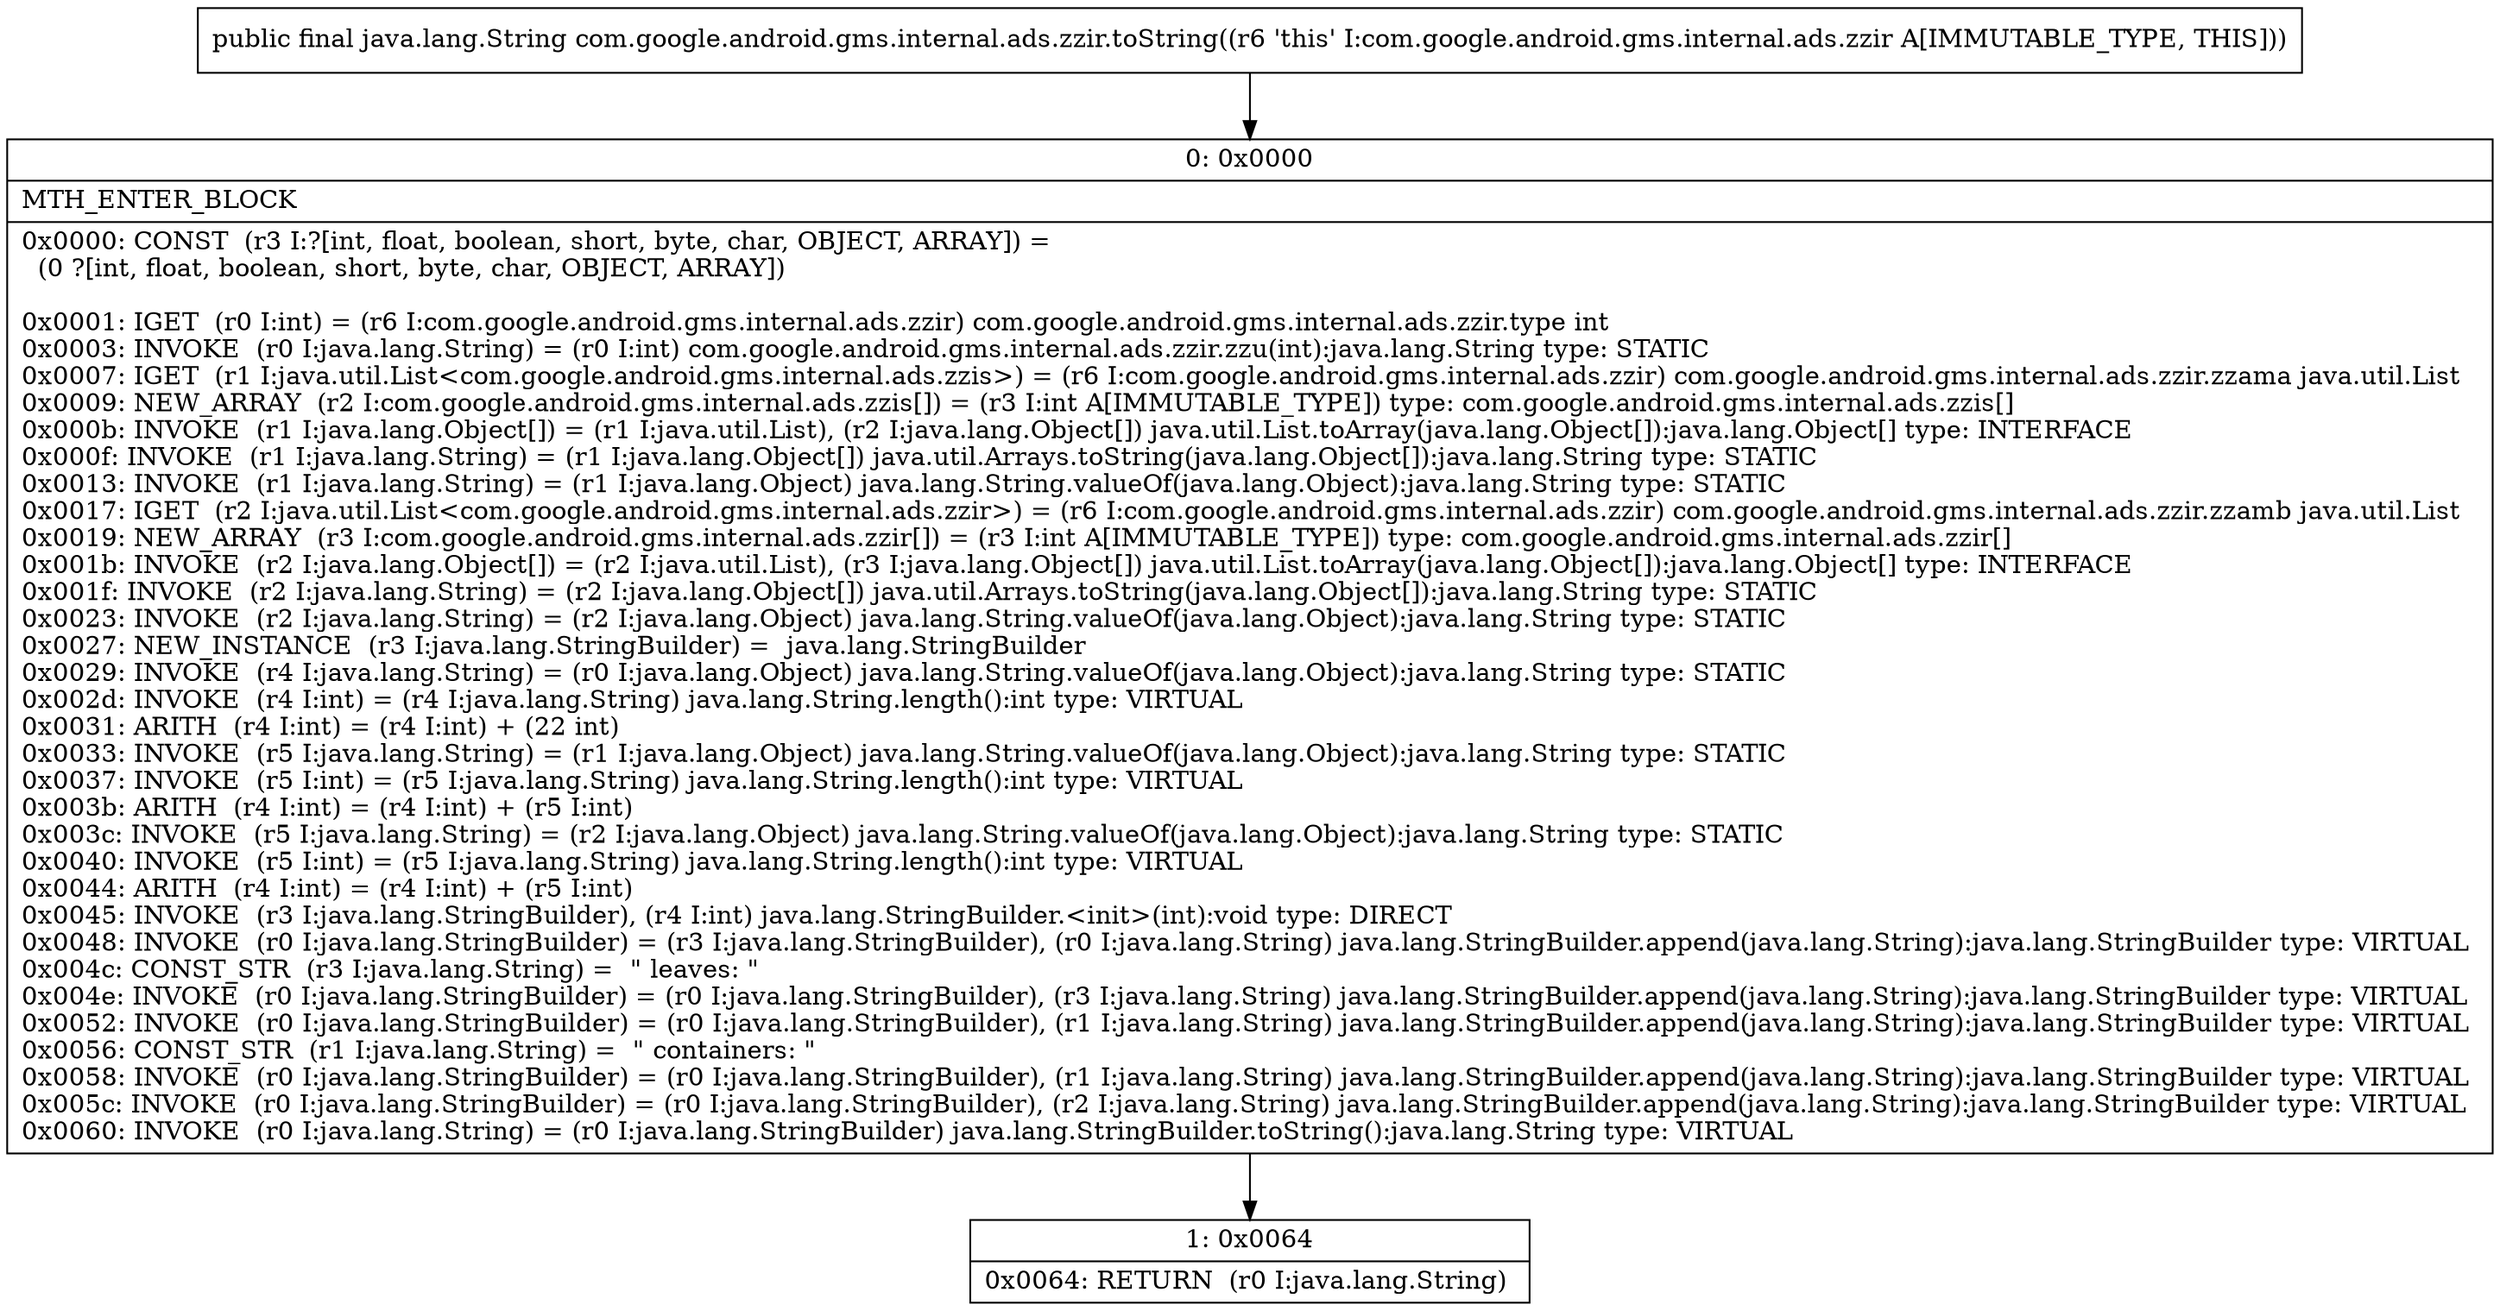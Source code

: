 digraph "CFG forcom.google.android.gms.internal.ads.zzir.toString()Ljava\/lang\/String;" {
Node_0 [shape=record,label="{0\:\ 0x0000|MTH_ENTER_BLOCK\l|0x0000: CONST  (r3 I:?[int, float, boolean, short, byte, char, OBJECT, ARRAY]) = \l  (0 ?[int, float, boolean, short, byte, char, OBJECT, ARRAY])\l \l0x0001: IGET  (r0 I:int) = (r6 I:com.google.android.gms.internal.ads.zzir) com.google.android.gms.internal.ads.zzir.type int \l0x0003: INVOKE  (r0 I:java.lang.String) = (r0 I:int) com.google.android.gms.internal.ads.zzir.zzu(int):java.lang.String type: STATIC \l0x0007: IGET  (r1 I:java.util.List\<com.google.android.gms.internal.ads.zzis\>) = (r6 I:com.google.android.gms.internal.ads.zzir) com.google.android.gms.internal.ads.zzir.zzama java.util.List \l0x0009: NEW_ARRAY  (r2 I:com.google.android.gms.internal.ads.zzis[]) = (r3 I:int A[IMMUTABLE_TYPE]) type: com.google.android.gms.internal.ads.zzis[] \l0x000b: INVOKE  (r1 I:java.lang.Object[]) = (r1 I:java.util.List), (r2 I:java.lang.Object[]) java.util.List.toArray(java.lang.Object[]):java.lang.Object[] type: INTERFACE \l0x000f: INVOKE  (r1 I:java.lang.String) = (r1 I:java.lang.Object[]) java.util.Arrays.toString(java.lang.Object[]):java.lang.String type: STATIC \l0x0013: INVOKE  (r1 I:java.lang.String) = (r1 I:java.lang.Object) java.lang.String.valueOf(java.lang.Object):java.lang.String type: STATIC \l0x0017: IGET  (r2 I:java.util.List\<com.google.android.gms.internal.ads.zzir\>) = (r6 I:com.google.android.gms.internal.ads.zzir) com.google.android.gms.internal.ads.zzir.zzamb java.util.List \l0x0019: NEW_ARRAY  (r3 I:com.google.android.gms.internal.ads.zzir[]) = (r3 I:int A[IMMUTABLE_TYPE]) type: com.google.android.gms.internal.ads.zzir[] \l0x001b: INVOKE  (r2 I:java.lang.Object[]) = (r2 I:java.util.List), (r3 I:java.lang.Object[]) java.util.List.toArray(java.lang.Object[]):java.lang.Object[] type: INTERFACE \l0x001f: INVOKE  (r2 I:java.lang.String) = (r2 I:java.lang.Object[]) java.util.Arrays.toString(java.lang.Object[]):java.lang.String type: STATIC \l0x0023: INVOKE  (r2 I:java.lang.String) = (r2 I:java.lang.Object) java.lang.String.valueOf(java.lang.Object):java.lang.String type: STATIC \l0x0027: NEW_INSTANCE  (r3 I:java.lang.StringBuilder) =  java.lang.StringBuilder \l0x0029: INVOKE  (r4 I:java.lang.String) = (r0 I:java.lang.Object) java.lang.String.valueOf(java.lang.Object):java.lang.String type: STATIC \l0x002d: INVOKE  (r4 I:int) = (r4 I:java.lang.String) java.lang.String.length():int type: VIRTUAL \l0x0031: ARITH  (r4 I:int) = (r4 I:int) + (22 int) \l0x0033: INVOKE  (r5 I:java.lang.String) = (r1 I:java.lang.Object) java.lang.String.valueOf(java.lang.Object):java.lang.String type: STATIC \l0x0037: INVOKE  (r5 I:int) = (r5 I:java.lang.String) java.lang.String.length():int type: VIRTUAL \l0x003b: ARITH  (r4 I:int) = (r4 I:int) + (r5 I:int) \l0x003c: INVOKE  (r5 I:java.lang.String) = (r2 I:java.lang.Object) java.lang.String.valueOf(java.lang.Object):java.lang.String type: STATIC \l0x0040: INVOKE  (r5 I:int) = (r5 I:java.lang.String) java.lang.String.length():int type: VIRTUAL \l0x0044: ARITH  (r4 I:int) = (r4 I:int) + (r5 I:int) \l0x0045: INVOKE  (r3 I:java.lang.StringBuilder), (r4 I:int) java.lang.StringBuilder.\<init\>(int):void type: DIRECT \l0x0048: INVOKE  (r0 I:java.lang.StringBuilder) = (r3 I:java.lang.StringBuilder), (r0 I:java.lang.String) java.lang.StringBuilder.append(java.lang.String):java.lang.StringBuilder type: VIRTUAL \l0x004c: CONST_STR  (r3 I:java.lang.String) =  \" leaves: \" \l0x004e: INVOKE  (r0 I:java.lang.StringBuilder) = (r0 I:java.lang.StringBuilder), (r3 I:java.lang.String) java.lang.StringBuilder.append(java.lang.String):java.lang.StringBuilder type: VIRTUAL \l0x0052: INVOKE  (r0 I:java.lang.StringBuilder) = (r0 I:java.lang.StringBuilder), (r1 I:java.lang.String) java.lang.StringBuilder.append(java.lang.String):java.lang.StringBuilder type: VIRTUAL \l0x0056: CONST_STR  (r1 I:java.lang.String) =  \" containers: \" \l0x0058: INVOKE  (r0 I:java.lang.StringBuilder) = (r0 I:java.lang.StringBuilder), (r1 I:java.lang.String) java.lang.StringBuilder.append(java.lang.String):java.lang.StringBuilder type: VIRTUAL \l0x005c: INVOKE  (r0 I:java.lang.StringBuilder) = (r0 I:java.lang.StringBuilder), (r2 I:java.lang.String) java.lang.StringBuilder.append(java.lang.String):java.lang.StringBuilder type: VIRTUAL \l0x0060: INVOKE  (r0 I:java.lang.String) = (r0 I:java.lang.StringBuilder) java.lang.StringBuilder.toString():java.lang.String type: VIRTUAL \l}"];
Node_1 [shape=record,label="{1\:\ 0x0064|0x0064: RETURN  (r0 I:java.lang.String) \l}"];
MethodNode[shape=record,label="{public final java.lang.String com.google.android.gms.internal.ads.zzir.toString((r6 'this' I:com.google.android.gms.internal.ads.zzir A[IMMUTABLE_TYPE, THIS])) }"];
MethodNode -> Node_0;
Node_0 -> Node_1;
}

